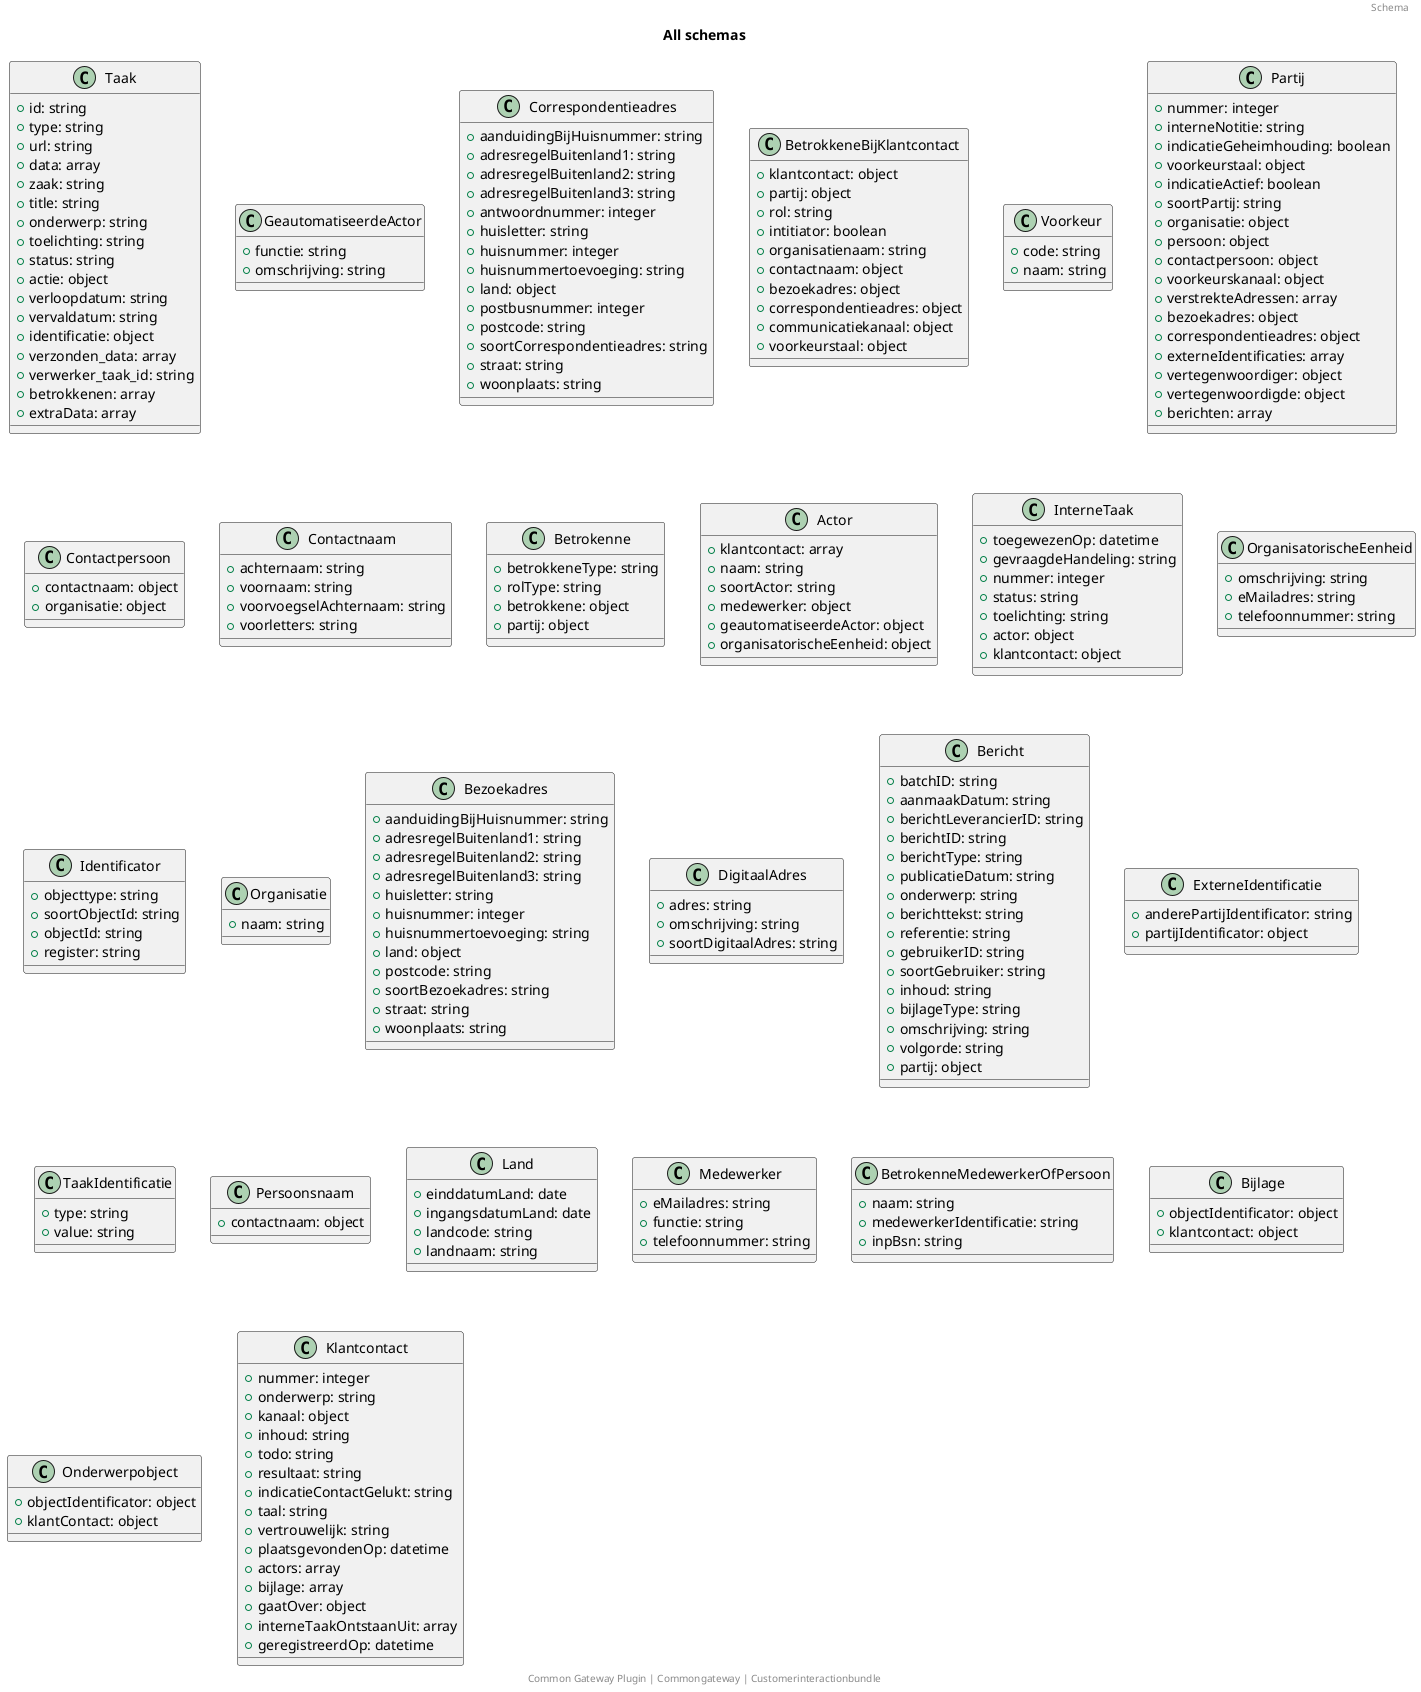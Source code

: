 @startuml
title: All schemas
footer: Common Gateway Plugin | Commongateway | Customerinteractionbundle 
header: Schema
class Taak {
  + id: string
  + type: string
  + url: string
  + data: array
  + zaak: string
  + title: string
  + onderwerp: string
  + toelichting: string
  + status: string
  + actie: object
  + verloopdatum: string
  + vervaldatum: string
  + identificatie: object
  + verzonden_data: array
  + verwerker_taak_id: string
  + betrokkenen: array
  + extraData: array
}
class GeautomatiseerdeActor {
  + functie: string
  + omschrijving: string
}
class Correspondentieadres {
  + aanduidingBijHuisnummer: string
  + adresregelBuitenland1: string
  + adresregelBuitenland2: string
  + adresregelBuitenland3: string
  + antwoordnummer: integer
  + huisletter: string
  + huisnummer: integer
  + huisnummertoevoeging: string
  + land: object
  + postbusnummer: integer
  + postcode: string
  + soortCorrespondentieadres: string
  + straat: string
  + woonplaats: string
}
class BetrokkeneBijKlantcontact {
  + klantcontact: object
  + partij: object
  + rol: string
  + intitiator: boolean
  + organisatienaam: string
  + contactnaam: object
  + bezoekadres: object
  + correspondentieadres: object
  + communicatiekanaal: object
  + voorkeurstaal: object
}
class Voorkeur {
  + code: string
  + naam: string
}
class Partij {
  + nummer: integer
  + interneNotitie: string
  + indicatieGeheimhouding: boolean
  + voorkeurstaal: object
  + indicatieActief: boolean
  + soortPartij: string
  + organisatie: object
  + persoon: object
  + contactpersoon: object
  + voorkeurskanaal: object
  + verstrekteAdressen: array
  + bezoekadres: object
  + correspondentieadres: object
  + externeIdentificaties: array
  + vertegenwoordiger: object
  + vertegenwoordigde: object
  + berichten: array
}
class Contactpersoon {
  + contactnaam: object
  + organisatie: object
}
class Contactnaam {
  + achternaam: string
  + voornaam: string
  + voorvoegselAchternaam: string
  + voorletters: string
}
class Betrokenne {
  + betrokkeneType: string
  + rolType: string
  + betrokkene: object
  + partij: object
}
class Actor {
  + klantcontact: array
  + naam: string
  + soortActor: string
  + medewerker: object
  + geautomatiseerdeActor: object
  + organisatorischeEenheid: object
}
class InterneTaak {
  + toegewezenOp: datetime
  + gevraagdeHandeling: string
  + nummer: integer
  + status: string
  + toelichting: string
  + actor: object
  + klantcontact: object
}
class OrganisatorischeEenheid {
  + omschrijving: string
  + eMailadres: string
  + telefoonnummer: string
}
class Identificator {
  + objecttype: string
  + soortObjectId: string
  + objectId: string
  + register: string
}
class Organisatie {
  + naam: string
}
class Bezoekadres {
  + aanduidingBijHuisnummer: string
  + adresregelBuitenland1: string
  + adresregelBuitenland2: string
  + adresregelBuitenland3: string
  + huisletter: string
  + huisnummer: integer
  + huisnummertoevoeging: string
  + land: object
  + postcode: string
  + soortBezoekadres: string
  + straat: string
  + woonplaats: string
}
class DigitaalAdres {
  + adres: string
  + omschrijving: string
  + soortDigitaalAdres: string
}
class Bericht {
  + batchID: string
  + aanmaakDatum: string
  + berichtLeverancierID: string
  + berichtID: string
  + berichtType: string
  + publicatieDatum: string
  + onderwerp: string
  + berichttekst: string
  + referentie: string
  + gebruikerID: string
  + soortGebruiker: string
  + inhoud: string
  + bijlageType: string
  + omschrijving: string
  + volgorde: string
  + partij: object
}
class ExterneIdentificatie {
  + anderePartijIdentificator: string
  + partijIdentificator: object
}
class TaakIdentificatie {
  + type: string
  + value: string
}
class Persoonsnaam {
  + contactnaam: object
}
class Land {
  + einddatumLand: date
  + ingangsdatumLand: date
  + landcode: string
  + landnaam: string
}
class Medewerker {
  + eMailadres: string
  + functie: string
  + telefoonnummer: string
}
class BetrokenneMedewerkerOfPersoon {
  + naam: string
  + medewerkerIdentificatie: string
  + inpBsn: string
}
class Bijlage {
  + objectIdentificator: object
  + klantcontact: object
}
class Onderwerpobject {
  + objectIdentificator: object
  + klantContact: object
}
class Klantcontact {
  + nummer: integer
  + onderwerp: string
  + kanaal: object
  + inhoud: string
  + todo: string
  + resultaat: string
  + indicatieContactGelukt: string
  + taal: string
  + vertrouwelijk: string
  + plaatsgevondenOp: datetime
  + actors: array
  + bijlage: array
  + gaatOver: object
  + interneTaakOntstaanUit: array
  + geregistreerdOp: datetime
}
@enduml

